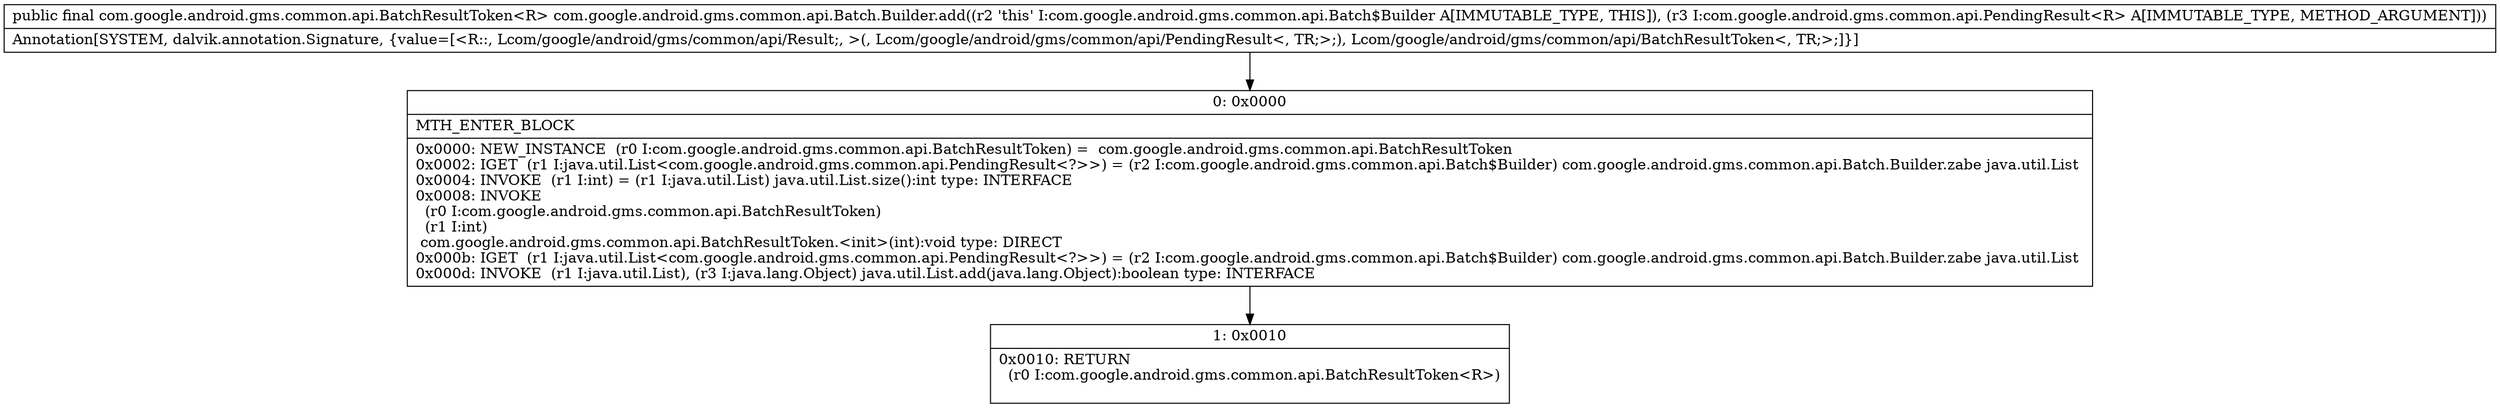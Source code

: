 digraph "CFG forcom.google.android.gms.common.api.Batch.Builder.add(Lcom\/google\/android\/gms\/common\/api\/PendingResult;)Lcom\/google\/android\/gms\/common\/api\/BatchResultToken;" {
Node_0 [shape=record,label="{0\:\ 0x0000|MTH_ENTER_BLOCK\l|0x0000: NEW_INSTANCE  (r0 I:com.google.android.gms.common.api.BatchResultToken) =  com.google.android.gms.common.api.BatchResultToken \l0x0002: IGET  (r1 I:java.util.List\<com.google.android.gms.common.api.PendingResult\<?\>\>) = (r2 I:com.google.android.gms.common.api.Batch$Builder) com.google.android.gms.common.api.Batch.Builder.zabe java.util.List \l0x0004: INVOKE  (r1 I:int) = (r1 I:java.util.List) java.util.List.size():int type: INTERFACE \l0x0008: INVOKE  \l  (r0 I:com.google.android.gms.common.api.BatchResultToken)\l  (r1 I:int)\l com.google.android.gms.common.api.BatchResultToken.\<init\>(int):void type: DIRECT \l0x000b: IGET  (r1 I:java.util.List\<com.google.android.gms.common.api.PendingResult\<?\>\>) = (r2 I:com.google.android.gms.common.api.Batch$Builder) com.google.android.gms.common.api.Batch.Builder.zabe java.util.List \l0x000d: INVOKE  (r1 I:java.util.List), (r3 I:java.lang.Object) java.util.List.add(java.lang.Object):boolean type: INTERFACE \l}"];
Node_1 [shape=record,label="{1\:\ 0x0010|0x0010: RETURN  \l  (r0 I:com.google.android.gms.common.api.BatchResultToken\<R\>)\l \l}"];
MethodNode[shape=record,label="{public final com.google.android.gms.common.api.BatchResultToken\<R\> com.google.android.gms.common.api.Batch.Builder.add((r2 'this' I:com.google.android.gms.common.api.Batch$Builder A[IMMUTABLE_TYPE, THIS]), (r3 I:com.google.android.gms.common.api.PendingResult\<R\> A[IMMUTABLE_TYPE, METHOD_ARGUMENT]))  | Annotation[SYSTEM, dalvik.annotation.Signature, \{value=[\<R::, Lcom\/google\/android\/gms\/common\/api\/Result;, \>(, Lcom\/google\/android\/gms\/common\/api\/PendingResult\<, TR;\>;), Lcom\/google\/android\/gms\/common\/api\/BatchResultToken\<, TR;\>;]\}]\l}"];
MethodNode -> Node_0;
Node_0 -> Node_1;
}

